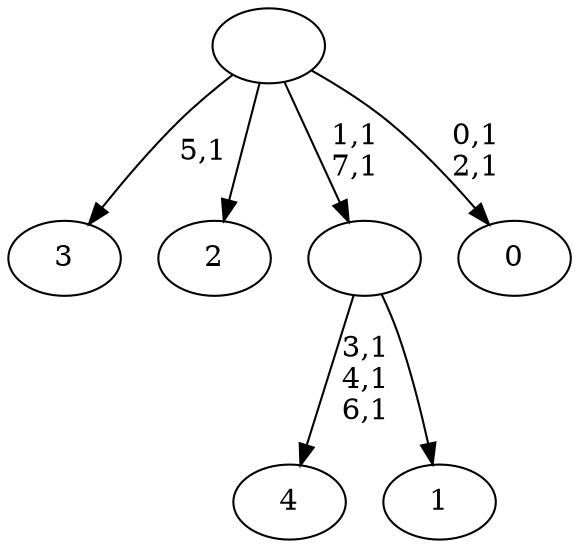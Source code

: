 digraph T {
	13 [label="4"]
	9 [label="3"]
	7 [label="2"]
	6 [label="1"]
	5 [label=""]
	3 [label="0"]
	0 [label=""]
	5 -> 13 [label="3,1\n4,1\n6,1"]
	5 -> 6 [label=""]
	0 -> 3 [label="0,1\n2,1"]
	0 -> 5 [label="1,1\n7,1"]
	0 -> 9 [label="5,1"]
	0 -> 7 [label=""]
}
